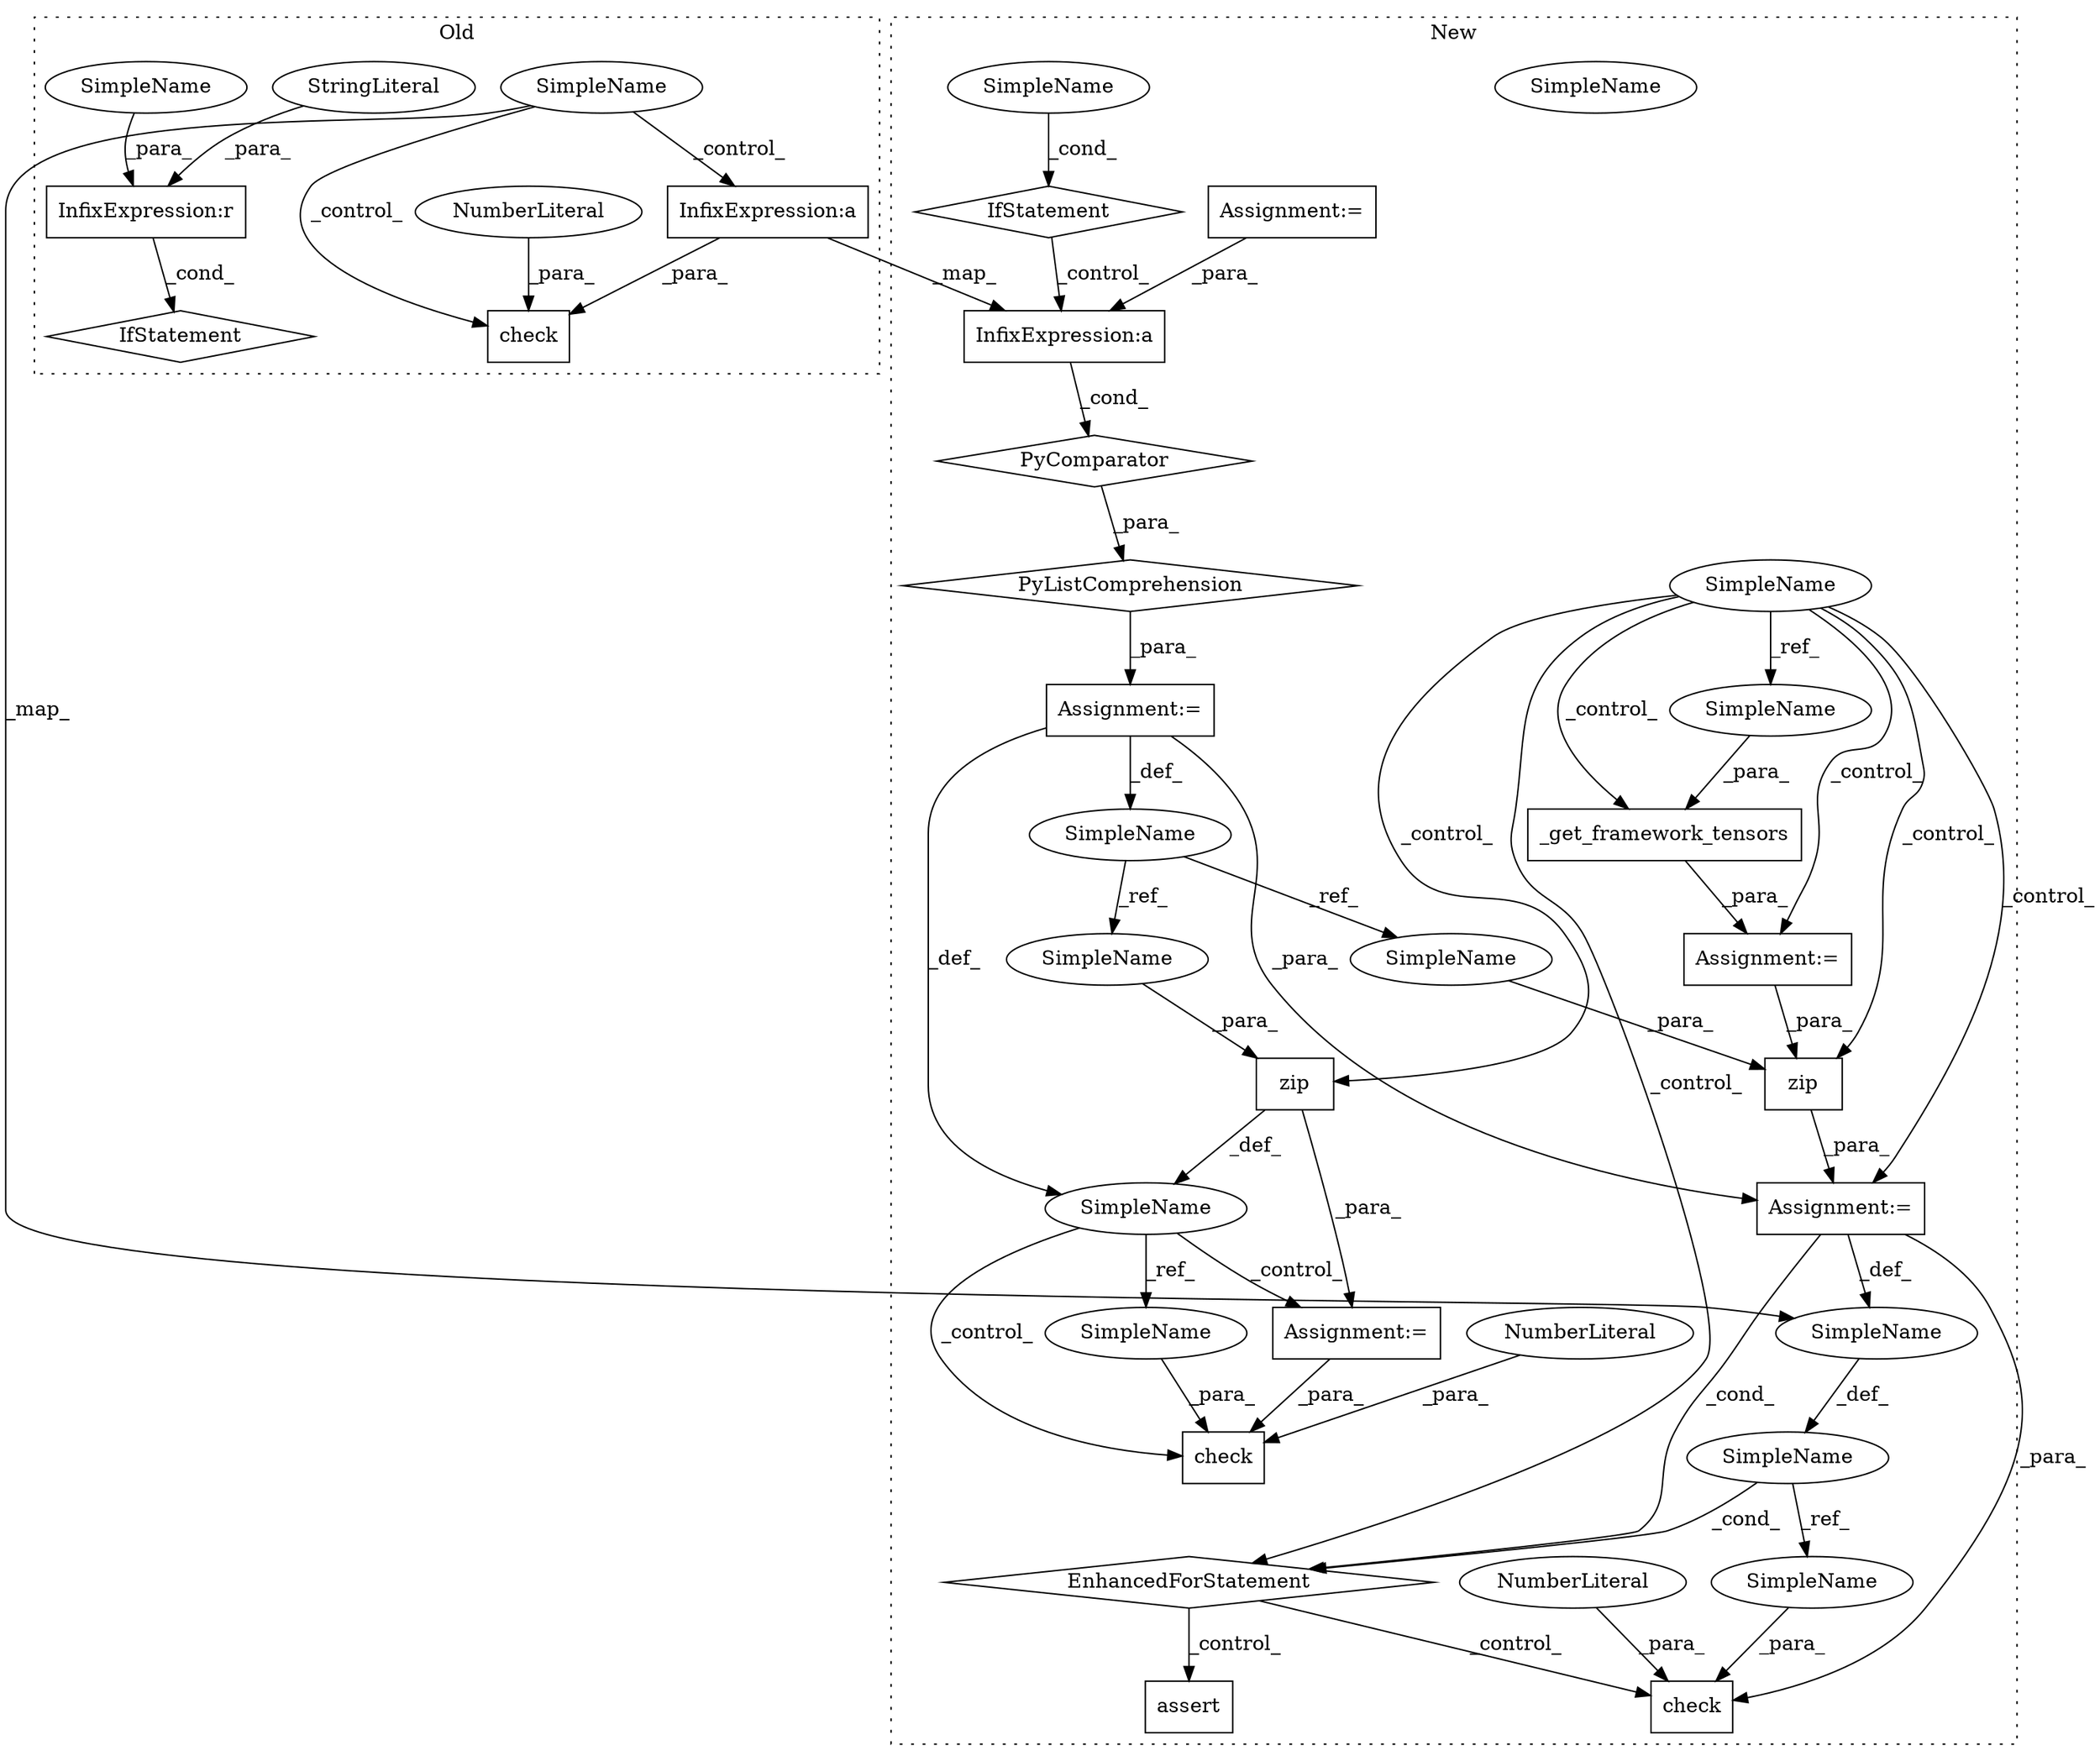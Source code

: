 digraph G {
subgraph cluster0 {
1 [label="IfStatement" a="25" s="2374" l="3" shape="diamond"];
7 [label="InfixExpression:r" a="27" s="2364" l="4" shape="box"];
8 [label="StringLiteral" a="45" s="2368" l="5" shape="ellipse"];
15 [label="check" a="32" s="2565,2622" l="6,1" shape="box"];
16 [label="NumberLiteral" a="34" s="2621" l="1" shape="ellipse"];
22 [label="InfixExpression:a" a="27" s="2578" l="3" shape="box"];
23 [label="SimpleName" a="42" s="2498" l="1" shape="ellipse"];
38 [label="SimpleName" a="42" s="2362" l="2" shape="ellipse"];
label = "Old";
style="dotted";
}
subgraph cluster1 {
2 [label="check" a="32" s="3579,3592" l="6,1" shape="box"];
3 [label="NumberLiteral" a="34" s="3591" l="1" shape="ellipse"];
4 [label="Assignment:=" a="7" s="3555" l="1" shape="box"];
5 [label="SimpleName" a="42" s="3326" l="2" shape="ellipse"];
6 [label="assert" a="6" s="3810" l="7" shape="box"];
9 [label="zip" a="32" s="3744,3770" l="4,1" shape="box"];
10 [label="SimpleName" a="42" s="3740" l="1" shape="ellipse"];
11 [label="EnhancedForStatement" a="70" s="3665,3771" l="69,2" shape="diamond"];
12 [label="zip" a="32" s="3524,3539" l="4,1" shape="box"];
13 [label="SimpleName" a="42" s="3520" l="1" shape="ellipse"];
14 [label="SimpleName" a="42" s="3000" l="8" shape="ellipse"];
17 [label="check" a="32" s="3870,3883" l="6,1" shape="box"];
18 [label="NumberLiteral" a="34" s="3882" l="1" shape="ellipse"];
19 [label="PyListComprehension" a="109" s="3020" l="140" shape="diamond"];
20 [label="PyComparator" a="113" s="3134" l="18" shape="diamond"];
21 [label="InfixExpression:a" a="27" s="3024" l="3" shape="box"];
24 [label="SimpleName" a="42" s="3726" l="1" shape="ellipse"];
25 [label="IfStatement" a="25" s="3134" l="18" shape="diamond"];
26 [label="SimpleName" a="42" s="3147" l="5" shape="ellipse"];
27 [label="Assignment:=" a="7" s="3622" l="1" shape="box"];
28 [label="Assignment:=" a="7" s="3008" l="12" shape="box"];
29 [label="Assignment:=" a="7" s="3134" l="18" shape="box"];
30 [label="Assignment:=" a="7" s="3665,3771" l="69,2" shape="box"];
31 [label="_get_framework_tensors" a="32" s="3628,3656" l="23,1" shape="box"];
32 [label="SimpleName" a="42" s="3589" l="1" shape="ellipse"];
33 [label="SimpleName" a="42" s="3147" l="5" shape="ellipse"];
34 [label="SimpleName" a="42" s="3531" l="8" shape="ellipse"];
35 [label="SimpleName" a="42" s="3762" l="8" shape="ellipse"];
36 [label="SimpleName" a="42" s="3654" l="2" shape="ellipse"];
37 [label="SimpleName" a="42" s="3880" l="1" shape="ellipse"];
label = "New";
style="dotted";
}
3 -> 2 [label="_para_"];
4 -> 2 [label="_para_"];
5 -> 12 [label="_control_"];
5 -> 30 [label="_control_"];
5 -> 36 [label="_ref_"];
5 -> 9 [label="_control_"];
5 -> 11 [label="_control_"];
5 -> 27 [label="_control_"];
5 -> 31 [label="_control_"];
7 -> 1 [label="_cond_"];
8 -> 7 [label="_para_"];
9 -> 30 [label="_para_"];
10 -> 11 [label="_cond_"];
10 -> 37 [label="_ref_"];
11 -> 17 [label="_control_"];
11 -> 6 [label="_control_"];
12 -> 4 [label="_para_"];
12 -> 13 [label="_def_"];
13 -> 4 [label="_control_"];
13 -> 2 [label="_control_"];
13 -> 32 [label="_ref_"];
14 -> 35 [label="_ref_"];
14 -> 34 [label="_ref_"];
16 -> 15 [label="_para_"];
18 -> 17 [label="_para_"];
19 -> 28 [label="_para_"];
20 -> 19 [label="_para_"];
21 -> 20 [label="_cond_"];
22 -> 15 [label="_para_"];
22 -> 21 [label="_map_"];
23 -> 15 [label="_control_"];
23 -> 24 [label="_map_"];
23 -> 22 [label="_control_"];
24 -> 10 [label="_def_"];
25 -> 21 [label="_control_"];
27 -> 9 [label="_para_"];
28 -> 14 [label="_def_"];
28 -> 30 [label="_para_"];
28 -> 13 [label="_def_"];
29 -> 21 [label="_para_"];
30 -> 24 [label="_def_"];
30 -> 17 [label="_para_"];
30 -> 11 [label="_cond_"];
31 -> 27 [label="_para_"];
32 -> 2 [label="_para_"];
33 -> 25 [label="_cond_"];
34 -> 12 [label="_para_"];
35 -> 9 [label="_para_"];
36 -> 31 [label="_para_"];
37 -> 17 [label="_para_"];
38 -> 7 [label="_para_"];
}
